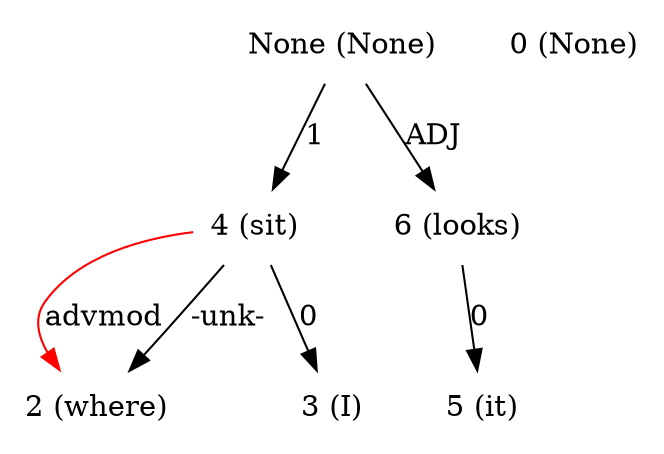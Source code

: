 digraph G{
edge [dir=forward]
node [shape=plaintext]

None [label="None (None)"]
None -> 4 [label="1"]
None [label="None (None)"]
None -> 6 [label="ADJ"]
0 [label="0 (None)"]
2 [label="2 (where)"]
4 -> 2 [label="advmod", color="red"]
3 [label="3 (I)"]
4 [label="4 (sit)"]
4 -> 2 [label="-unk-"]
4 -> 3 [label="0"]
5 [label="5 (it)"]
6 [label="6 (looks)"]
6 -> 5 [label="0"]
}
